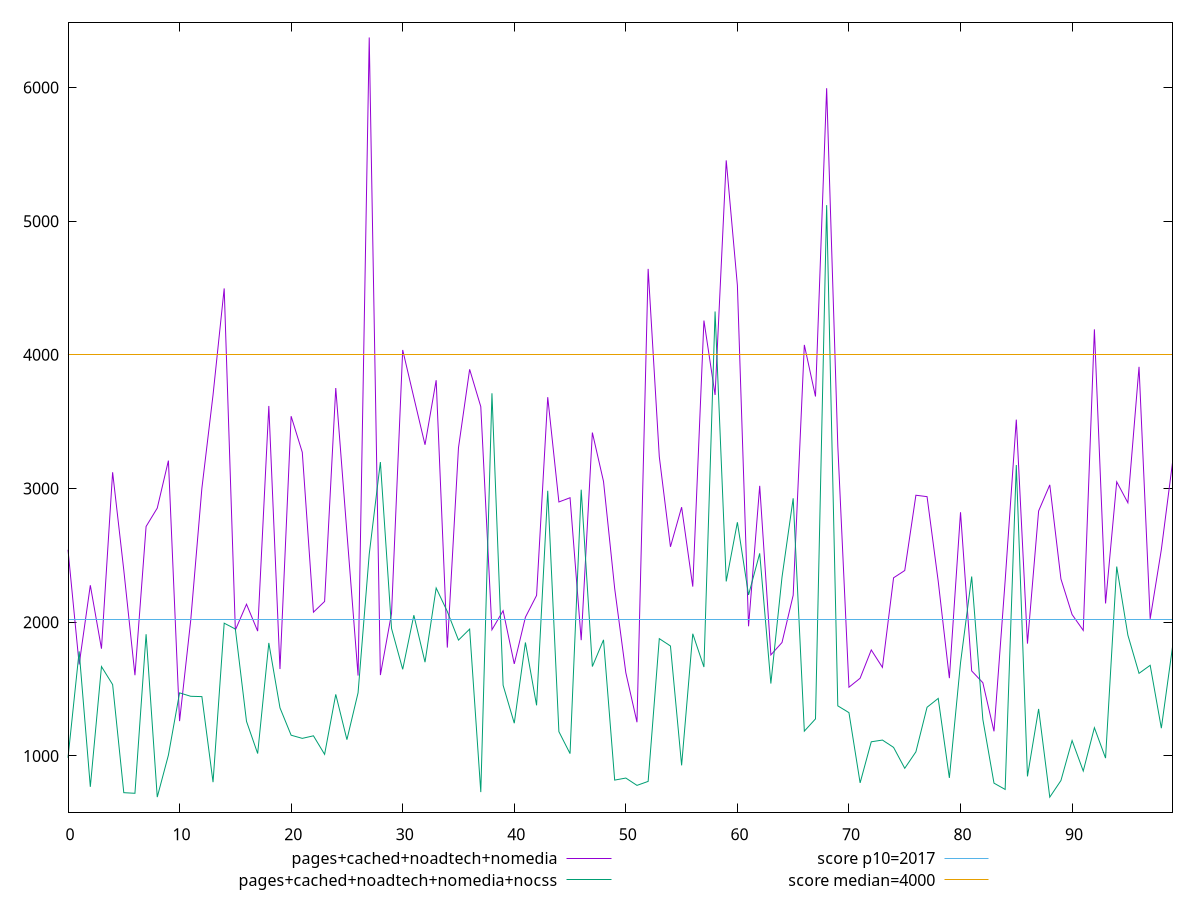 reset

$pagesCachedNoadtechNomedia <<EOF
0 2541.8720000000003
1 1683.9520000000011
2 2276.4880000000003
3 1802.0240000000008
4 3121.5079999999984
5 2389.5599999999995
6 1603.5000000000007
7 2716.2039999999997
8 2853.5080000000007
9 3208.819999999999
10 1260.144000000001
11 2013.992000000001
12 3001.5359999999982
13 3700.148
14 4496.847999999996
15 1941.4000000000012
16 2134.4799999999987
17 1933.4040000000011
18 3617.524
19 1649.5320000000002
20 3540.8759999999997
21 3270.9239999999977
22 2075.0799999999995
23 2155.228
24 3751.563999999997
25 2669.183999999999
26 1600.8080000000014
27 6373.679999999997
28 1604.5800000000004
29 2066.1240000000003
30 4036.399999999997
31 3680.2919999999986
32 3327.215999999999
33 3810.028000000001
34 1810.4000000000012
35 3304.9599999999996
36 3891.439999999998
37 3612.1879999999983
38 1943.4439999999995
39 2086.080000000001
40 1688.2880000000007
41 2037.3800000000006
42 2200.4439999999995
43 3683.251999999998
44 2899.4199999999983
45 2931.091999999998
46 1865.7240000000008
47 3418.564
48 3052.691999999999
49 2252.6879999999987
50 1622.2720000000004
51 1251.8480000000006
52 4642.871999999997
53 3237.827999999999
54 2563.9560000000006
55 2860.4960000000005
56 2266.2960000000007
57 4256.427999999997
58 3699.667999999999
59 5454.655999999998
60 4519.284
61 1969.5919999999996
62 3020.111999999998
63 1755.584000000001
64 1848.3240000000012
65 2201.560000000001
66 4074.1559999999986
67 3688.4359999999983
68 5994.367999999999
69 3319.2079999999996
70 1513.824
71 1581.0600000000006
72 1792.516000000001
73 1662.1920000000007
74 2332.36
75 2386.716
76 2949.7599999999993
77 2939.2119999999995
78 2306.447999999999
79 1581.7240000000015
80 2822.4439999999977
81 1635.7240000000004
82 1547.4280000000006
83 1183.816000000001
84 2309.552
85 3515.1679999999974
86 1839.8840000000005
87 2831.9879999999976
88 3027.3120000000004
89 2323.808000000001
90 2057.376000000001
91 1938.6280000000002
92 4190.367999999998
93 2140.499999999998
94 3050.179999999997
95 2893.431999999999
96 3910.2279999999973
97 2024.6840000000007
98 2543.128
99 3193.203999999999
EOF

$pagesCachedNoadtechNomediaNocss <<EOF
0 986.0200000000002
1 1782.0559999999998
2 768.8120000000001
3 1668.2359999999996
4 1533.6080000000009
5 724.9800000000002
6 720.3840000000002
7 1910.068000000001
8 691.8880000000001
9 1006.0120000000004
10 1471.5680000000007
11 1445.8999999999999
12 1443.5120000000009
13 803.4759999999998
14 1992.7520000000013
15 1948.976
16 1258.2199999999998
17 1017.6560000000001
18 1845.1080000000004
19 1359.5160000000008
20 1154.7880000000002
21 1131.216
22 1150.236000000001
23 1011.7159999999999
24 1460.188
25 1121.5840000000005
26 1472.5160000000003
27 2508.676
28 3197.859999999999
29 1952.94
30 1647.6200000000001
31 2052.5319999999997
32 1700.9720000000002
33 2255.776
34 2079.912
35 1866.1560000000006
36 1948.5840000000005
37 729.2320000000002
38 3712.455999999997
39 1528.6479999999995
40 1244.6160000000002
41 1848.3480000000002
42 1378.2840000000008
43 2983.3039999999996
44 1181.556
45 1017.0720000000003
46 2991.379999999999
47 1668.404
48 1868.104
49 819.0640000000002
50 834.3880000000003
51 779.5520000000001
52 809.2680000000004
53 1877.1880000000006
54 1822.0880000000009
55 929.4120000000003
56 1913.6760000000002
57 1664.7440000000013
58 4324.112
59 2305.128000000001
60 2747.6639999999993
61 2203.932
62 2514.988
63 1541.3000000000006
64 2336.9400000000005
65 2926.915999999999
66 1185.1720000000003
67 1276.8680000000006
68 5119.595999999998
69 1374.4240000000002
70 1323.480000000001
71 798.0560000000003
72 1105.544
73 1118.5080000000005
74 1063.576000000001
75 907.292
76 1030.4640000000004
77 1363.8680000000002
78 1430.052000000001
79 835.4200000000001
80 1696.1320000000005
81 2341.932
82 1273.4000000000005
83 796.3120000000002
84 749.104
85 3175.716
86 846.7920000000005
87 1351.3120000000004
88 691.4960000000004
89 815.7040000000002
90 1114.9279999999999
91 886.8560000000001
92 1210.8280000000004
93 983.6040000000008
94 2416.2240000000006
95 1903.5039999999997
96 1617.6440000000007
97 1677.748
98 1207.4280000000006
99 1813.8880000000004
EOF

set key outside below
set xrange [0:99]
set yrange [577.8523200000005:6487.323679999997]
set trange [577.8523200000005:6487.323679999997]
set terminal svg size 640, 520 enhanced background rgb 'white'
set output "report_00013_2021-02-09T12-04-24.940Z/mainthread-work-breakdown/comparison/line/3_vs_4.svg"

plot $pagesCachedNoadtechNomedia title "pages+cached+noadtech+nomedia" with line, \
     $pagesCachedNoadtechNomediaNocss title "pages+cached+noadtech+nomedia+nocss" with line, \
     2017 title "score p10=2017", \
     4000 title "score median=4000"

reset
